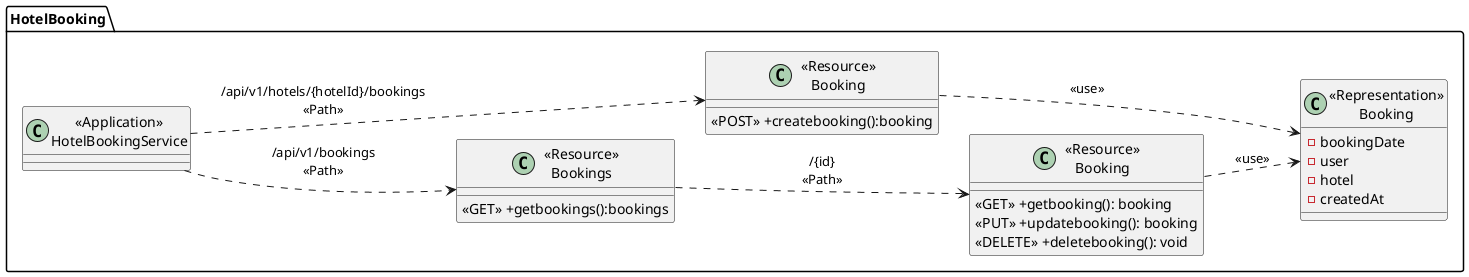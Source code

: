 @startuml
left to right direction
package "HotelBooking"{
    class "<<Application>>\nHotelBookingService" as HotelBookingService{}

    class "<<Resource>>\nBookings" as ResourceBookings{
        <<GET>> +getbookings():bookings        
    }

        class "<<Resource>>\nBooking" as ResourceHotelBooking{        
        <<POST>> +createbooking():booking
    }

    class "<<Resource>>\nBooking" as ResourceBooking {
        <<GET>> +getbooking(): booking
        <<PUT>> +updatebooking(): booking
        <<DELETE>> +deletebooking(): void
    }

    class "<<Representation>>\nBooking" as RepresentationBooking {
        -bookingDate
        -user
        -hotel
        -createdAt        
    }
}

HotelBookingService ..> ResourceBookings:"/api/v1/bookings\n<<Path>>"
ResourceBookings ..> ResourceBooking: "/{id}\n<<Path>>"
ResourceBooking ..> RepresentationBooking: "<<use>>"

HotelBookingService ..> ResourceHotelBooking:"/api/v1/hotels/{hotelId}/bookings\n<<Path>>"
ResourceHotelBooking ..> RepresentationBooking: "<<use>>"

@enduml